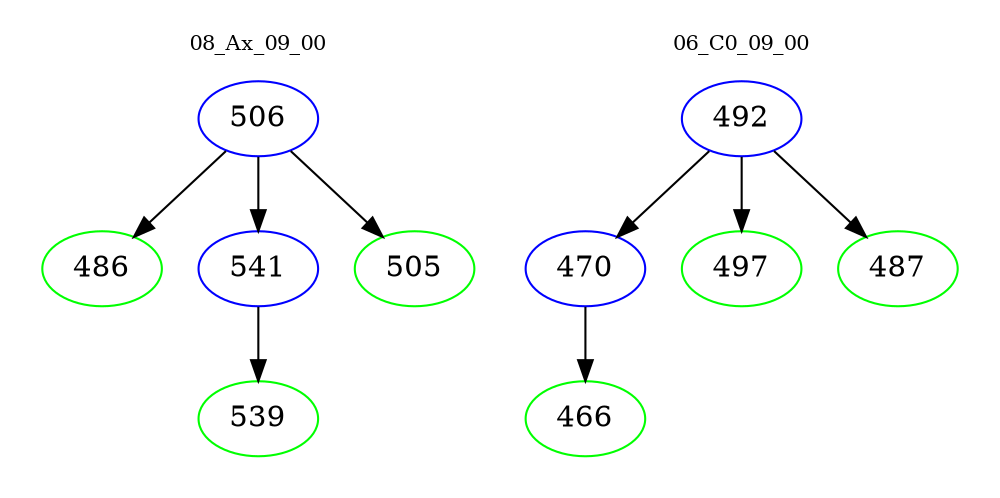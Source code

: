 digraph{
subgraph cluster_0 {
color = white
label = "08_Ax_09_00";
fontsize=10;
T0_506 [label="506", color="blue"]
T0_506 -> T0_486 [color="black"]
T0_486 [label="486", color="green"]
T0_506 -> T0_541 [color="black"]
T0_541 [label="541", color="blue"]
T0_541 -> T0_539 [color="black"]
T0_539 [label="539", color="green"]
T0_506 -> T0_505 [color="black"]
T0_505 [label="505", color="green"]
}
subgraph cluster_1 {
color = white
label = "06_C0_09_00";
fontsize=10;
T1_492 [label="492", color="blue"]
T1_492 -> T1_470 [color="black"]
T1_470 [label="470", color="blue"]
T1_470 -> T1_466 [color="black"]
T1_466 [label="466", color="green"]
T1_492 -> T1_497 [color="black"]
T1_497 [label="497", color="green"]
T1_492 -> T1_487 [color="black"]
T1_487 [label="487", color="green"]
}
}
